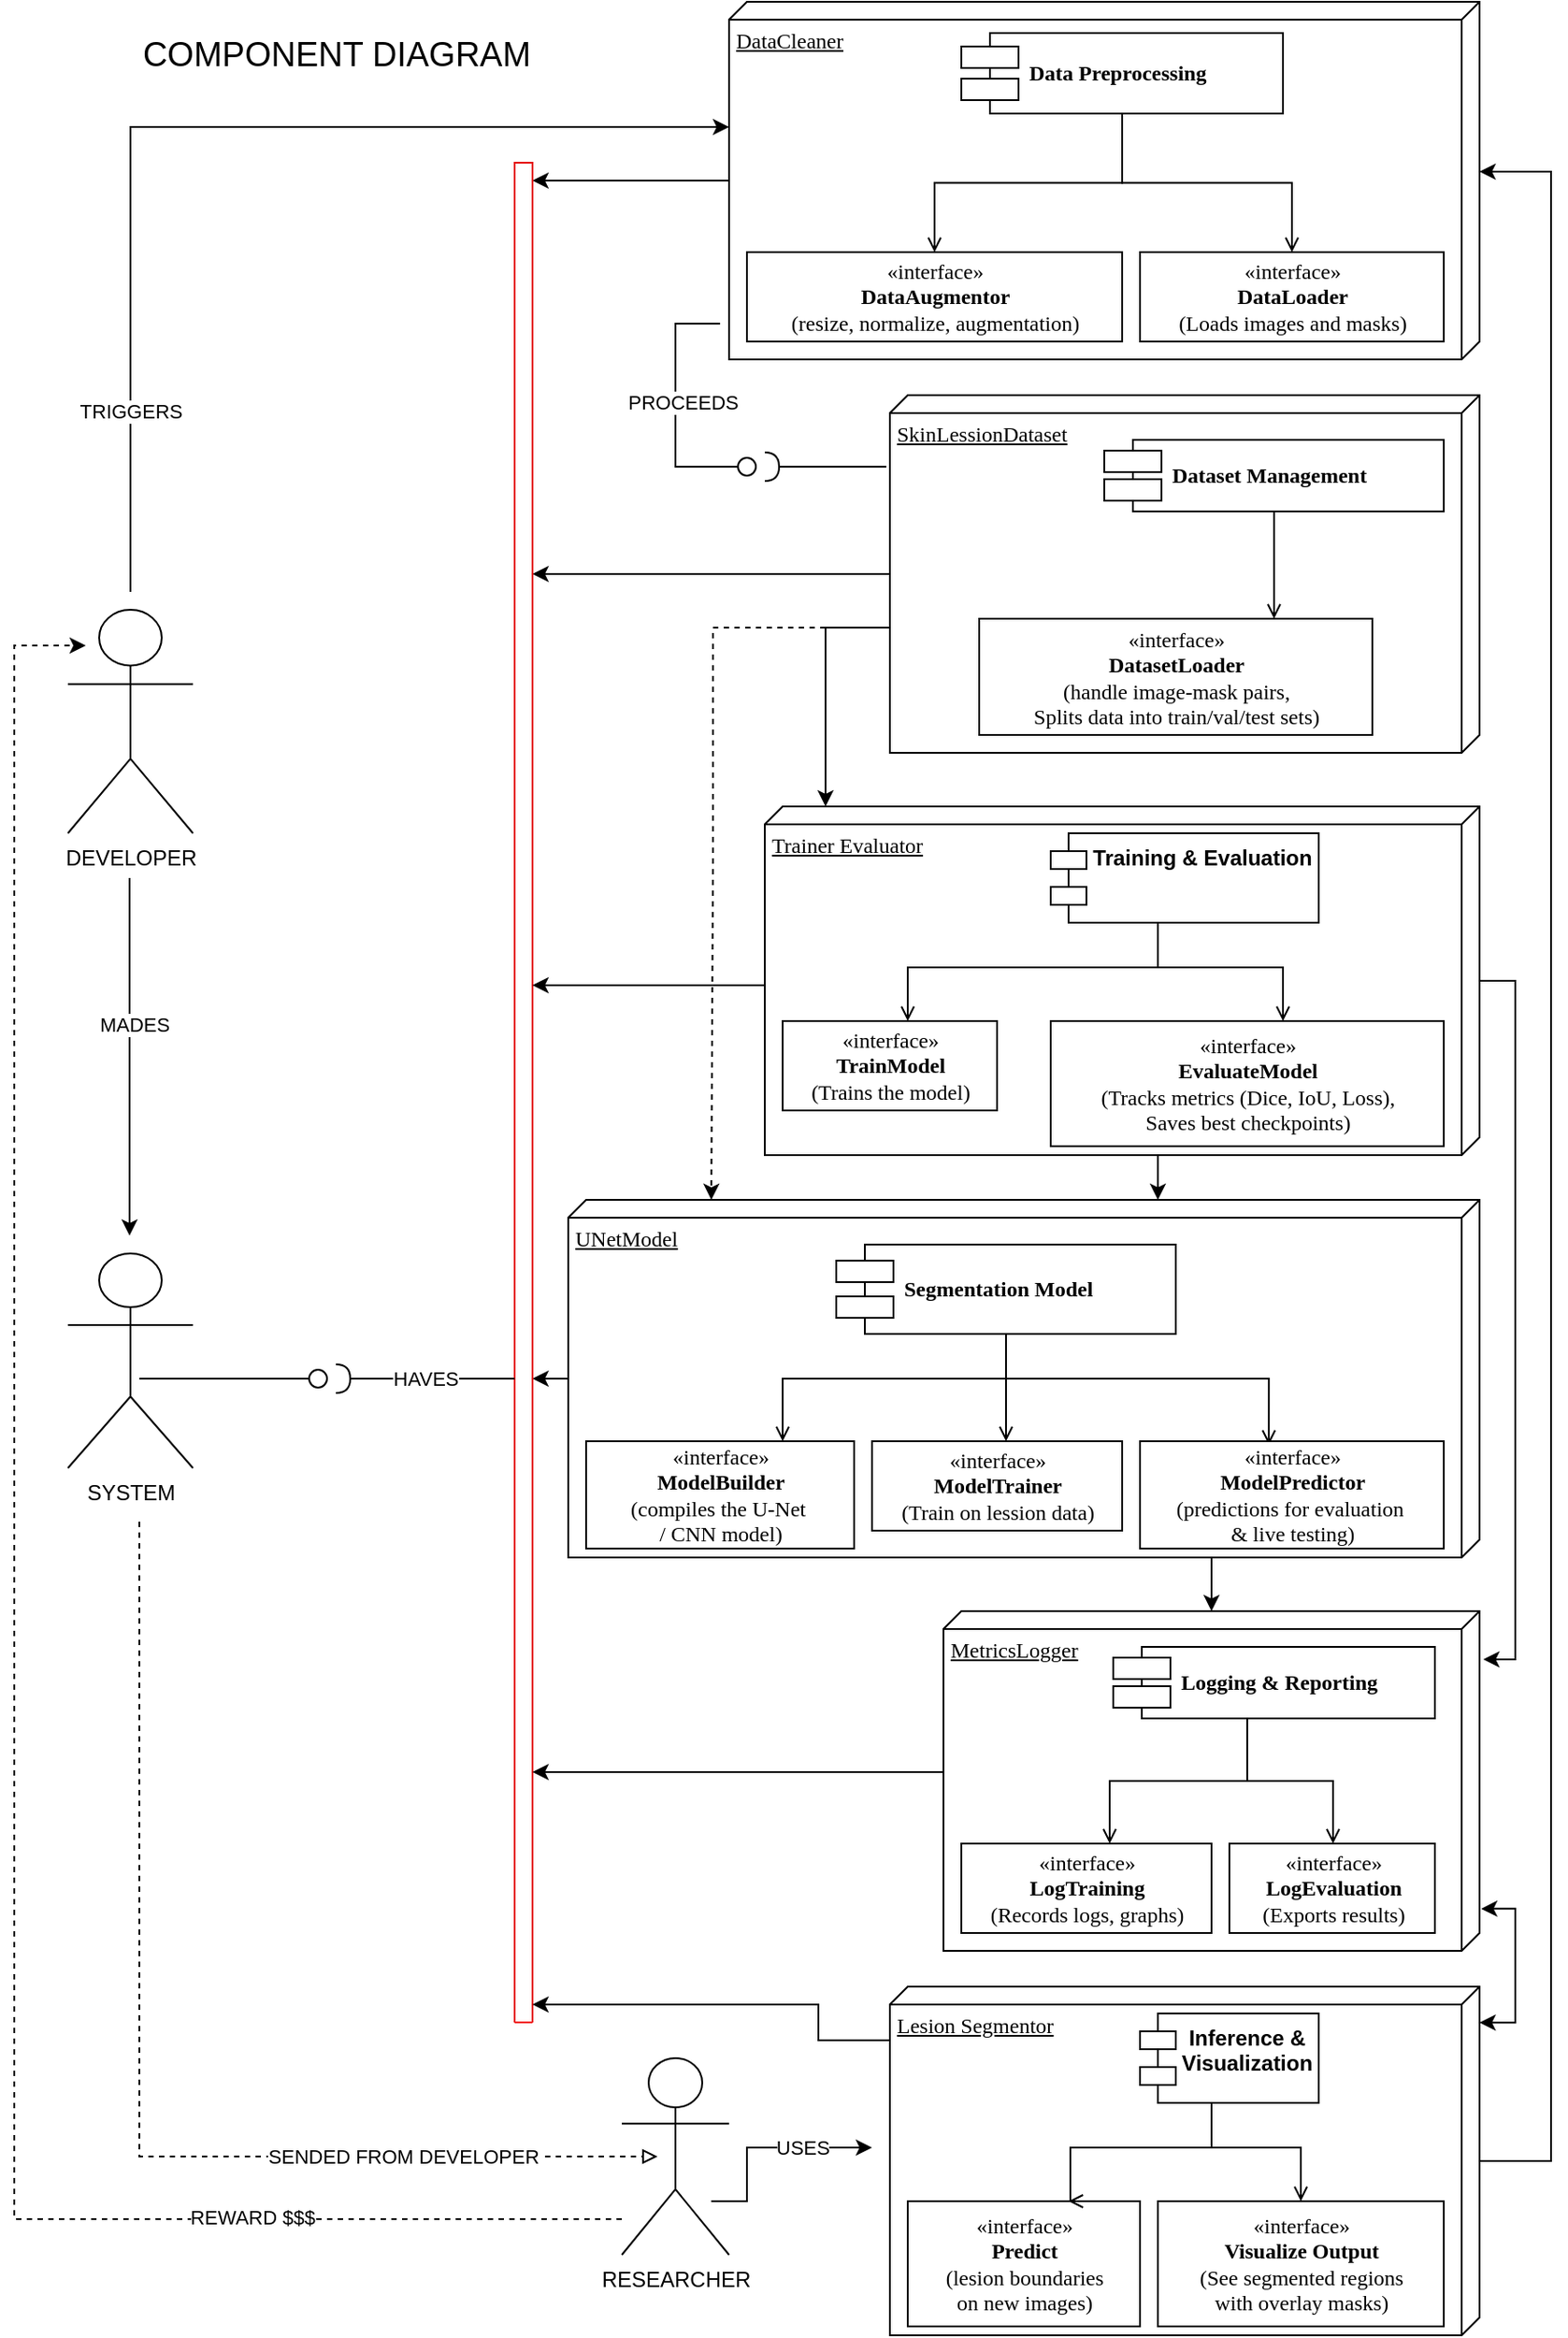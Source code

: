 <mxfile version="27.0.9">
  <diagram name="Page-1" id="5f0bae14-7c28-e335-631c-24af17079c00">
    <mxGraphModel dx="3944" dy="1278" grid="1" gridSize="10" guides="1" tooltips="1" connect="1" arrows="1" fold="1" page="1" pageScale="1" pageWidth="1100" pageHeight="850" background="none" math="0" shadow="0">
      <root>
        <mxCell id="0" />
        <mxCell id="1" parent="0" />
        <mxCell id="RrS9UAQe1hWwMfHWjZzp-71" value="" style="edgeStyle=orthogonalEdgeStyle;rounded=0;orthogonalLoop=1;jettySize=auto;html=1;endArrow=classic;startFill=0;endFill=1;" edge="1" parent="1" source="39150e848f15840c-1">
          <mxGeometry relative="1" as="geometry">
            <mxPoint x="200" y="230" as="targetPoint" />
          </mxGeometry>
        </mxCell>
        <mxCell id="39150e848f15840c-1" value="DataCleaner" style="verticalAlign=top;align=left;spacingTop=8;spacingLeft=2;spacingRight=12;shape=cube;size=10;direction=south;fontStyle=4;html=1;rounded=0;shadow=0;comic=0;labelBackgroundColor=none;strokeWidth=1;fontFamily=Verdana;fontSize=12" parent="1" vertex="1">
          <mxGeometry x="310" y="130" width="420" height="200" as="geometry" />
        </mxCell>
        <mxCell id="RrS9UAQe1hWwMfHWjZzp-69" value="" style="edgeStyle=orthogonalEdgeStyle;rounded=0;orthogonalLoop=1;jettySize=auto;html=1;endArrow=classic;startFill=0;endFill=1;" edge="1" parent="1" source="39150e848f15840c-2">
          <mxGeometry relative="1" as="geometry">
            <mxPoint x="200" y="450" as="targetPoint" />
          </mxGeometry>
        </mxCell>
        <mxCell id="RrS9UAQe1hWwMfHWjZzp-92" value="" style="edgeStyle=orthogonalEdgeStyle;rounded=0;orthogonalLoop=1;jettySize=auto;html=1;entryX=0;entryY=0.915;entryDx=0;entryDy=0;entryPerimeter=0;" edge="1" parent="1" source="39150e848f15840c-2" target="RrS9UAQe1hWwMfHWjZzp-19">
          <mxGeometry relative="1" as="geometry">
            <mxPoint x="390" y="550" as="targetPoint" />
            <Array as="points">
              <mxPoint x="364" y="480" />
            </Array>
          </mxGeometry>
        </mxCell>
        <mxCell id="RrS9UAQe1hWwMfHWjZzp-122" value="" style="edgeStyle=orthogonalEdgeStyle;rounded=0;orthogonalLoop=1;jettySize=auto;html=1;entryX=0;entryY=0.843;entryDx=0;entryDy=0;entryPerimeter=0;dashed=1;" edge="1" parent="1" source="39150e848f15840c-2" target="39150e848f15840c-3">
          <mxGeometry relative="1" as="geometry">
            <mxPoint x="320" y="770" as="targetPoint" />
            <Array as="points">
              <mxPoint x="301" y="480" />
              <mxPoint x="301" y="610" />
            </Array>
          </mxGeometry>
        </mxCell>
        <mxCell id="39150e848f15840c-2" value="SkinLessionDataset" style="verticalAlign=top;align=left;spacingTop=8;spacingLeft=2;spacingRight=12;shape=cube;size=10;direction=south;fontStyle=4;html=1;rounded=0;shadow=0;comic=0;labelBackgroundColor=none;strokeWidth=1;fontFamily=Verdana;fontSize=12" parent="1" vertex="1">
          <mxGeometry x="400" y="350" width="330" height="200" as="geometry" />
        </mxCell>
        <mxCell id="RrS9UAQe1hWwMfHWjZzp-62" value="" style="edgeStyle=orthogonalEdgeStyle;rounded=0;orthogonalLoop=1;jettySize=auto;html=1;endArrow=classic;startFill=0;endFill=1;" edge="1" parent="1" source="39150e848f15840c-3">
          <mxGeometry relative="1" as="geometry">
            <mxPoint x="200" y="900" as="targetPoint" />
          </mxGeometry>
        </mxCell>
        <mxCell id="RrS9UAQe1hWwMfHWjZzp-96" value="" style="edgeStyle=orthogonalEdgeStyle;rounded=0;orthogonalLoop=1;jettySize=auto;html=1;" edge="1" parent="1" source="39150e848f15840c-3" target="RrS9UAQe1hWwMfHWjZzp-20">
          <mxGeometry relative="1" as="geometry">
            <Array as="points">
              <mxPoint x="580" y="1010" />
              <mxPoint x="580" y="1010" />
            </Array>
          </mxGeometry>
        </mxCell>
        <mxCell id="39150e848f15840c-3" value="UNetModel" style="verticalAlign=top;align=left;spacingTop=8;spacingLeft=2;spacingRight=12;shape=cube;size=10;direction=south;fontStyle=4;html=1;rounded=0;shadow=0;comic=0;labelBackgroundColor=none;strokeWidth=1;fontFamily=Verdana;fontSize=12" parent="1" vertex="1">
          <mxGeometry x="220" y="800" width="510" height="200" as="geometry" />
        </mxCell>
        <mxCell id="39150e848f15840c-4" value="«interface»&lt;br&gt;&lt;b&gt;DataLoader&lt;/b&gt;&lt;div&gt;(Loads images and masks)&lt;/div&gt;" style="html=1;rounded=0;shadow=0;comic=0;labelBackgroundColor=none;strokeWidth=1;fontFamily=Verdana;fontSize=12;align=center;" parent="1" vertex="1">
          <mxGeometry x="540" y="270" width="170" height="50" as="geometry" />
        </mxCell>
        <mxCell id="RrS9UAQe1hWwMfHWjZzp-108" value="" style="edgeStyle=orthogonalEdgeStyle;rounded=0;orthogonalLoop=1;jettySize=auto;html=1;endArrow=open;endFill=0;" edge="1" parent="1" source="39150e848f15840c-5" target="39150e848f15840c-4">
          <mxGeometry relative="1" as="geometry">
            <mxPoint x="425" y="270" as="targetPoint" />
            <Array as="points" />
          </mxGeometry>
        </mxCell>
        <mxCell id="RrS9UAQe1hWwMfHWjZzp-109" value="" style="edgeStyle=orthogonalEdgeStyle;rounded=0;orthogonalLoop=1;jettySize=auto;html=1;endArrow=open;endFill=0;" edge="1" parent="1" source="39150e848f15840c-5" target="RrS9UAQe1hWwMfHWjZzp-8">
          <mxGeometry relative="1" as="geometry" />
        </mxCell>
        <mxCell id="39150e848f15840c-5" value="&lt;b&gt;Data Preprocessing&lt;/b&gt;" style="shape=component;align=left;spacingLeft=36;rounded=0;shadow=0;comic=0;labelBackgroundColor=none;strokeWidth=1;fontFamily=Verdana;fontSize=12;html=1;" parent="1" vertex="1">
          <mxGeometry x="440" y="147.5" width="180" height="45" as="geometry" />
        </mxCell>
        <mxCell id="RrS9UAQe1hWwMfHWjZzp-107" value="" style="edgeStyle=orthogonalEdgeStyle;rounded=0;orthogonalLoop=1;jettySize=auto;html=1;endArrow=open;endFill=0;" edge="1" parent="1" source="39150e848f15840c-7" target="39150e848f15840c-8">
          <mxGeometry relative="1" as="geometry">
            <Array as="points">
              <mxPoint x="615" y="460" />
              <mxPoint x="615" y="460" />
            </Array>
          </mxGeometry>
        </mxCell>
        <mxCell id="39150e848f15840c-7" value="&lt;b&gt;Dataset Management&lt;/b&gt;" style="shape=component;align=left;spacingLeft=36;rounded=0;shadow=0;comic=0;labelBackgroundColor=none;strokeWidth=1;fontFamily=Verdana;fontSize=12;html=1;" parent="1" vertex="1">
          <mxGeometry x="520" y="375" width="190" height="40" as="geometry" />
        </mxCell>
        <mxCell id="39150e848f15840c-8" value="«interface»&lt;br&gt;&lt;b&gt;DatasetLoader&lt;/b&gt;&lt;div&gt;(&lt;span style=&quot;background-color: transparent; color: light-dark(rgb(0, 0, 0), rgb(255, 255, 255));&quot;&gt;handle image-mask pairs,&lt;/span&gt;&lt;/div&gt;&lt;div&gt;&lt;span style=&quot;background-color: transparent; color: light-dark(rgb(0, 0, 0), rgb(255, 255, 255));&quot;&gt;Splits data into train/val/test sets&lt;/span&gt;&lt;span style=&quot;background-color: transparent; color: light-dark(rgb(0, 0, 0), rgb(255, 255, 255));&quot;&gt;)&lt;/span&gt;&lt;/div&gt;" style="html=1;rounded=0;shadow=0;comic=0;labelBackgroundColor=none;strokeWidth=1;fontFamily=Verdana;fontSize=12;align=center;" parent="1" vertex="1">
          <mxGeometry x="450" y="475" width="220" height="65" as="geometry" />
        </mxCell>
        <mxCell id="RrS9UAQe1hWwMfHWjZzp-98" value="" style="edgeStyle=orthogonalEdgeStyle;rounded=0;orthogonalLoop=1;jettySize=auto;html=1;endArrow=open;endFill=0;" edge="1" parent="1" source="39150e848f15840c-10" target="RrS9UAQe1hWwMfHWjZzp-41">
          <mxGeometry relative="1" as="geometry">
            <Array as="points">
              <mxPoint x="465" y="900" />
              <mxPoint x="340" y="900" />
            </Array>
          </mxGeometry>
        </mxCell>
        <mxCell id="RrS9UAQe1hWwMfHWjZzp-99" value="" style="edgeStyle=orthogonalEdgeStyle;rounded=0;orthogonalLoop=1;jettySize=auto;html=1;entryX=0.424;entryY=0.033;entryDx=0;entryDy=0;entryPerimeter=0;endArrow=open;endFill=0;" edge="1" parent="1" source="39150e848f15840c-10" target="RrS9UAQe1hWwMfHWjZzp-46">
          <mxGeometry relative="1" as="geometry">
            <mxPoint x="610" y="930" as="targetPoint" />
            <Array as="points">
              <mxPoint x="465" y="900" />
              <mxPoint x="612" y="900" />
            </Array>
          </mxGeometry>
        </mxCell>
        <mxCell id="RrS9UAQe1hWwMfHWjZzp-100" value="" style="edgeStyle=orthogonalEdgeStyle;rounded=0;orthogonalLoop=1;jettySize=auto;html=1;endArrow=open;endFill=0;" edge="1" parent="1" source="39150e848f15840c-10" target="RrS9UAQe1hWwMfHWjZzp-4">
          <mxGeometry relative="1" as="geometry">
            <Array as="points">
              <mxPoint x="465" y="920" />
              <mxPoint x="465" y="920" />
            </Array>
          </mxGeometry>
        </mxCell>
        <mxCell id="39150e848f15840c-10" value="&lt;b&gt;Segmentation Model&lt;/b&gt;" style="shape=component;align=left;spacingLeft=36;rounded=0;shadow=0;comic=0;labelBackgroundColor=none;strokeWidth=1;fontFamily=Verdana;fontSize=12;html=1;" parent="1" vertex="1">
          <mxGeometry x="370" y="825" width="190" height="50" as="geometry" />
        </mxCell>
        <mxCell id="RrS9UAQe1hWwMfHWjZzp-65" value="" style="edgeStyle=orthogonalEdgeStyle;rounded=0;orthogonalLoop=1;jettySize=auto;html=1;endArrow=none;startFill=0;strokeColor=light-dark(#e51010, #ededed);" edge="1" parent="1">
          <mxGeometry relative="1" as="geometry">
            <mxPoint x="200" y="1260" as="sourcePoint" />
            <mxPoint x="190" y="1260" as="targetPoint" />
            <Array as="points">
              <mxPoint x="200" y="1260" />
              <mxPoint x="200" y="220" />
              <mxPoint x="190" y="220" />
              <mxPoint x="190" y="1260" />
            </Array>
          </mxGeometry>
        </mxCell>
        <mxCell id="RrS9UAQe1hWwMfHWjZzp-120" value="" style="edgeStyle=orthogonalEdgeStyle;rounded=0;orthogonalLoop=1;jettySize=auto;html=1;entryX=0;entryY=0;entryDx=95;entryDy=0;entryPerimeter=0;" edge="1" parent="1" source="RrS9UAQe1hWwMfHWjZzp-3" target="39150e848f15840c-1">
          <mxGeometry relative="1" as="geometry">
            <mxPoint x="820" y="200" as="targetPoint" />
            <Array as="points">
              <mxPoint x="770" y="1337" />
              <mxPoint x="770" y="225" />
            </Array>
          </mxGeometry>
        </mxCell>
        <mxCell id="RrS9UAQe1hWwMfHWjZzp-3" value="Lesion Segmentor" style="verticalAlign=top;align=left;spacingTop=8;spacingLeft=2;spacingRight=12;shape=cube;size=10;direction=south;fontStyle=4;html=1;rounded=0;shadow=0;comic=0;labelBackgroundColor=none;strokeWidth=1;fontFamily=Verdana;fontSize=12" vertex="1" parent="1">
          <mxGeometry x="400" y="1240" width="330" height="195" as="geometry" />
        </mxCell>
        <mxCell id="RrS9UAQe1hWwMfHWjZzp-4" value="«interface»&lt;br&gt;&lt;b&gt;ModelTrainer&lt;/b&gt;&lt;div&gt;(Train on lession data)&lt;/div&gt;" style="html=1;rounded=0;shadow=0;comic=0;labelBackgroundColor=none;strokeWidth=1;fontFamily=Verdana;fontSize=12;align=center;" vertex="1" parent="1">
          <mxGeometry x="390" y="935" width="140" height="50" as="geometry" />
        </mxCell>
        <mxCell id="RrS9UAQe1hWwMfHWjZzp-8" value="«interface»&lt;br&gt;&lt;b&gt;DataAugmentor&lt;/b&gt;&lt;div&gt;(resize, normalize, augmentation)&lt;/div&gt;" style="html=1;rounded=0;shadow=0;comic=0;labelBackgroundColor=none;strokeWidth=1;fontFamily=Verdana;fontSize=12;align=center;" vertex="1" parent="1">
          <mxGeometry x="320" y="270" width="210" height="50" as="geometry" />
        </mxCell>
        <mxCell id="RrS9UAQe1hWwMfHWjZzp-67" value="" style="edgeStyle=orthogonalEdgeStyle;rounded=0;orthogonalLoop=1;jettySize=auto;html=1;endArrow=classic;startFill=0;endFill=1;" edge="1" parent="1" source="RrS9UAQe1hWwMfHWjZzp-19">
          <mxGeometry relative="1" as="geometry">
            <mxPoint x="200" y="680" as="targetPoint" />
            <Array as="points">
              <mxPoint x="220" y="680" />
              <mxPoint x="220" y="680" />
            </Array>
          </mxGeometry>
        </mxCell>
        <mxCell id="RrS9UAQe1hWwMfHWjZzp-95" value="" style="edgeStyle=orthogonalEdgeStyle;rounded=0;orthogonalLoop=1;jettySize=auto;html=1;" edge="1" parent="1" source="RrS9UAQe1hWwMfHWjZzp-19">
          <mxGeometry relative="1" as="geometry">
            <mxPoint x="550" y="800" as="targetPoint" />
            <Array as="points">
              <mxPoint x="550" y="780" />
              <mxPoint x="550" y="780" />
            </Array>
          </mxGeometry>
        </mxCell>
        <mxCell id="RrS9UAQe1hWwMfHWjZzp-118" value="" style="edgeStyle=orthogonalEdgeStyle;rounded=0;orthogonalLoop=1;jettySize=auto;html=1;entryX=0.142;entryY=-0.007;entryDx=0;entryDy=0;entryPerimeter=0;" edge="1" parent="1" source="RrS9UAQe1hWwMfHWjZzp-19" target="RrS9UAQe1hWwMfHWjZzp-20">
          <mxGeometry relative="1" as="geometry">
            <mxPoint x="950" y="677.5" as="targetPoint" />
            <Array as="points">
              <mxPoint x="750" y="678" />
              <mxPoint x="750" y="1057" />
            </Array>
          </mxGeometry>
        </mxCell>
        <mxCell id="RrS9UAQe1hWwMfHWjZzp-19" value="Trainer Evaluator " style="verticalAlign=top;align=left;spacingTop=8;spacingLeft=2;spacingRight=12;shape=cube;size=10;direction=south;fontStyle=4;html=1;rounded=0;shadow=0;comic=0;labelBackgroundColor=none;strokeWidth=1;fontFamily=Verdana;fontSize=12" vertex="1" parent="1">
          <mxGeometry x="330" y="580" width="400" height="195" as="geometry" />
        </mxCell>
        <mxCell id="RrS9UAQe1hWwMfHWjZzp-64" value="" style="edgeStyle=orthogonalEdgeStyle;rounded=0;orthogonalLoop=1;jettySize=auto;html=1;endArrow=classic;startFill=0;endFill=1;" edge="1" parent="1" source="RrS9UAQe1hWwMfHWjZzp-20">
          <mxGeometry relative="1" as="geometry">
            <mxPoint x="200" y="1120" as="targetPoint" />
            <Array as="points">
              <mxPoint x="430" y="1120" />
              <mxPoint x="430" y="1120" />
            </Array>
          </mxGeometry>
        </mxCell>
        <mxCell id="RrS9UAQe1hWwMfHWjZzp-97" value="" style="edgeStyle=orthogonalEdgeStyle;rounded=0;orthogonalLoop=1;jettySize=auto;html=1;startArrow=classic;startFill=1;exitX=0.876;exitY=-0.003;exitDx=0;exitDy=0;exitPerimeter=0;entryX=0.103;entryY=0;entryDx=0;entryDy=0;entryPerimeter=0;" edge="1" parent="1" source="RrS9UAQe1hWwMfHWjZzp-20" target="RrS9UAQe1hWwMfHWjZzp-3">
          <mxGeometry relative="1" as="geometry">
            <mxPoint x="750" y="1250" as="targetPoint" />
            <Array as="points">
              <mxPoint x="750" y="1196" />
              <mxPoint x="750" y="1260" />
            </Array>
          </mxGeometry>
        </mxCell>
        <mxCell id="RrS9UAQe1hWwMfHWjZzp-20" value="MetricsLogger" style="verticalAlign=top;align=left;spacingTop=8;spacingLeft=2;spacingRight=12;shape=cube;size=10;direction=south;fontStyle=4;html=1;rounded=0;shadow=0;comic=0;labelBackgroundColor=none;strokeWidth=1;fontFamily=Verdana;fontSize=12" vertex="1" parent="1">
          <mxGeometry x="430" y="1030" width="300" height="190" as="geometry" />
        </mxCell>
        <mxCell id="RrS9UAQe1hWwMfHWjZzp-22" value="«interface»&lt;br&gt;&lt;b&gt;LogTraining&lt;/b&gt;&lt;div&gt;(Records logs, graphs)&lt;/div&gt;" style="html=1;rounded=0;shadow=0;comic=0;labelBackgroundColor=none;strokeWidth=1;fontFamily=Verdana;fontSize=12;align=center;" vertex="1" parent="1">
          <mxGeometry x="440" y="1160" width="140" height="50" as="geometry" />
        </mxCell>
        <mxCell id="RrS9UAQe1hWwMfHWjZzp-101" value="" style="edgeStyle=orthogonalEdgeStyle;rounded=0;orthogonalLoop=1;jettySize=auto;html=1;endArrow=open;endFill=0;" edge="1" parent="1" source="RrS9UAQe1hWwMfHWjZzp-23">
          <mxGeometry relative="1" as="geometry">
            <mxPoint x="523" y="1160" as="targetPoint" />
            <Array as="points">
              <mxPoint x="600" y="1125" />
              <mxPoint x="523" y="1125" />
            </Array>
          </mxGeometry>
        </mxCell>
        <mxCell id="RrS9UAQe1hWwMfHWjZzp-102" value="" style="edgeStyle=orthogonalEdgeStyle;rounded=0;orthogonalLoop=1;jettySize=auto;html=1;endArrow=open;endFill=0;" edge="1" parent="1" source="RrS9UAQe1hWwMfHWjZzp-23" target="RrS9UAQe1hWwMfHWjZzp-26">
          <mxGeometry relative="1" as="geometry">
            <Array as="points">
              <mxPoint x="600" y="1125" />
              <mxPoint x="648" y="1125" />
            </Array>
          </mxGeometry>
        </mxCell>
        <mxCell id="RrS9UAQe1hWwMfHWjZzp-23" value="&lt;b&gt;Logging &amp;amp; Reporting&lt;/b&gt;" style="shape=component;align=left;spacingLeft=36;rounded=0;shadow=0;comic=0;labelBackgroundColor=none;strokeWidth=1;fontFamily=Verdana;fontSize=12;html=1;" vertex="1" parent="1">
          <mxGeometry x="525" y="1050" width="180" height="40" as="geometry" />
        </mxCell>
        <mxCell id="RrS9UAQe1hWwMfHWjZzp-26" value="«interface»&lt;br&gt;&lt;b&gt;LogEvaluation&lt;/b&gt;&lt;div&gt;(Exports results)&lt;/div&gt;" style="html=1;rounded=0;shadow=0;comic=0;labelBackgroundColor=none;strokeWidth=1;fontFamily=Verdana;fontSize=12;align=center;" vertex="1" parent="1">
          <mxGeometry x="590" y="1160" width="115" height="50" as="geometry" />
        </mxCell>
        <mxCell id="RrS9UAQe1hWwMfHWjZzp-41" value="«interface»&lt;br&gt;&lt;b&gt;ModelBuilder&lt;/b&gt;&lt;div&gt;(compiles the U-Net&amp;nbsp;&lt;/div&gt;&lt;div&gt;/ CNN model)&lt;/div&gt;" style="html=1;rounded=0;shadow=0;comic=0;labelBackgroundColor=none;strokeWidth=1;fontFamily=Verdana;fontSize=12;align=center;" vertex="1" parent="1">
          <mxGeometry x="230" y="935" width="150" height="60" as="geometry" />
        </mxCell>
        <mxCell id="RrS9UAQe1hWwMfHWjZzp-42" value="«interface»&lt;br&gt;&lt;b&gt;Predict&lt;/b&gt;&lt;div&gt;(lesion boundaries&lt;/div&gt;&lt;div&gt;on new images)&lt;/div&gt;" style="html=1;rounded=0;shadow=0;comic=0;labelBackgroundColor=none;strokeWidth=1;fontFamily=Verdana;fontSize=12;align=center;" vertex="1" parent="1">
          <mxGeometry x="410" y="1360" width="130" height="70" as="geometry" />
        </mxCell>
        <mxCell id="RrS9UAQe1hWwMfHWjZzp-43" value="«interface»&lt;br&gt;&lt;b&gt;EvaluateModel&lt;/b&gt;&lt;div&gt;(Tracks metrics (Dice, IoU, Loss),&lt;/div&gt;&lt;div&gt;Saves best checkpoints)&lt;/div&gt;" style="html=1;rounded=0;shadow=0;comic=0;labelBackgroundColor=none;strokeWidth=1;fontFamily=Verdana;fontSize=12;align=center;" vertex="1" parent="1">
          <mxGeometry x="490" y="700" width="220" height="70" as="geometry" />
        </mxCell>
        <mxCell id="RrS9UAQe1hWwMfHWjZzp-44" value="«interface»&lt;br&gt;&lt;b&gt;TrainModel&lt;/b&gt;&lt;div&gt;(Trains the model&lt;span style=&quot;background-color: transparent; color: light-dark(rgb(0, 0, 0), rgb(255, 255, 255));&quot;&gt;)&lt;/span&gt;&lt;/div&gt;" style="html=1;rounded=0;shadow=0;comic=0;labelBackgroundColor=none;strokeWidth=1;fontFamily=Verdana;fontSize=12;align=center;" vertex="1" parent="1">
          <mxGeometry x="340" y="700" width="120" height="50" as="geometry" />
        </mxCell>
        <mxCell id="RrS9UAQe1hWwMfHWjZzp-45" value="«interface»&lt;br&gt;&lt;b&gt;Visualize Output&lt;/b&gt;&lt;div&gt;(See segmented regions&lt;/div&gt;&lt;div&gt;with overlay masks)&lt;/div&gt;" style="html=1;rounded=0;shadow=0;comic=0;labelBackgroundColor=none;strokeWidth=1;fontFamily=Verdana;fontSize=12;align=center;" vertex="1" parent="1">
          <mxGeometry x="550" y="1360" width="160" height="70" as="geometry" />
        </mxCell>
        <mxCell id="RrS9UAQe1hWwMfHWjZzp-46" value="«interface»&lt;br&gt;&lt;b&gt;ModelPredictor&lt;/b&gt;&lt;div&gt;(predictions for evaluation&amp;nbsp;&lt;/div&gt;&lt;div&gt;&amp;amp; live testing)&lt;/div&gt;" style="html=1;rounded=0;shadow=0;comic=0;labelBackgroundColor=none;strokeWidth=1;fontFamily=Verdana;fontSize=12;align=center;" vertex="1" parent="1">
          <mxGeometry x="540" y="935" width="170" height="60" as="geometry" />
        </mxCell>
        <mxCell id="RrS9UAQe1hWwMfHWjZzp-105" value="" style="edgeStyle=orthogonalEdgeStyle;rounded=0;orthogonalLoop=1;jettySize=auto;html=1;endArrow=open;endFill=0;" edge="1" parent="1" source="RrS9UAQe1hWwMfHWjZzp-47" target="RrS9UAQe1hWwMfHWjZzp-43">
          <mxGeometry relative="1" as="geometry">
            <Array as="points">
              <mxPoint x="550" y="670" />
              <mxPoint x="620" y="670" />
            </Array>
          </mxGeometry>
        </mxCell>
        <mxCell id="RrS9UAQe1hWwMfHWjZzp-106" value="" style="edgeStyle=orthogonalEdgeStyle;rounded=0;orthogonalLoop=1;jettySize=auto;html=1;endArrow=open;endFill=0;" edge="1" parent="1" source="RrS9UAQe1hWwMfHWjZzp-47" target="RrS9UAQe1hWwMfHWjZzp-44">
          <mxGeometry relative="1" as="geometry">
            <Array as="points">
              <mxPoint x="550" y="670" />
              <mxPoint x="410" y="670" />
            </Array>
          </mxGeometry>
        </mxCell>
        <mxCell id="RrS9UAQe1hWwMfHWjZzp-47" value="&lt;b&gt;Training &amp;amp; Evaluation&lt;/b&gt;" style="shape=module;align=left;spacingLeft=20;align=center;verticalAlign=top;whiteSpace=wrap;html=1;" vertex="1" parent="1">
          <mxGeometry x="490" y="595" width="150" height="50" as="geometry" />
        </mxCell>
        <mxCell id="RrS9UAQe1hWwMfHWjZzp-103" value="" style="edgeStyle=orthogonalEdgeStyle;rounded=0;orthogonalLoop=1;jettySize=auto;html=1;endArrow=open;endFill=0;" edge="1" parent="1" source="RrS9UAQe1hWwMfHWjZzp-48">
          <mxGeometry relative="1" as="geometry">
            <mxPoint x="500" y="1360" as="targetPoint" />
            <Array as="points">
              <mxPoint x="580" y="1330" />
              <mxPoint x="501" y="1330" />
            </Array>
          </mxGeometry>
        </mxCell>
        <mxCell id="RrS9UAQe1hWwMfHWjZzp-104" value="" style="edgeStyle=orthogonalEdgeStyle;rounded=0;orthogonalLoop=1;jettySize=auto;html=1;endArrow=open;endFill=0;" edge="1" parent="1" source="RrS9UAQe1hWwMfHWjZzp-48" target="RrS9UAQe1hWwMfHWjZzp-45">
          <mxGeometry relative="1" as="geometry">
            <Array as="points">
              <mxPoint x="580" y="1330" />
              <mxPoint x="630" y="1330" />
            </Array>
          </mxGeometry>
        </mxCell>
        <mxCell id="RrS9UAQe1hWwMfHWjZzp-48" value="&lt;b&gt;Inference &amp;amp; Visualization&lt;/b&gt;" style="shape=module;align=left;spacingLeft=20;align=center;verticalAlign=top;whiteSpace=wrap;html=1;" vertex="1" parent="1">
          <mxGeometry x="540" y="1255" width="100" height="50" as="geometry" />
        </mxCell>
        <mxCell id="RrS9UAQe1hWwMfHWjZzp-55" value="" style="edgeStyle=orthogonalEdgeStyle;rounded=0;orthogonalLoop=1;jettySize=auto;html=1;" edge="1" parent="1">
          <mxGeometry relative="1" as="geometry">
            <mxPoint x="300" y="1360" as="sourcePoint" />
            <mxPoint x="390" y="1330" as="targetPoint" />
            <Array as="points">
              <mxPoint x="320" y="1360" />
              <mxPoint x="320" y="1330" />
            </Array>
          </mxGeometry>
        </mxCell>
        <mxCell id="RrS9UAQe1hWwMfHWjZzp-60" value="USES" style="edgeLabel;html=1;align=center;verticalAlign=middle;resizable=0;points=[];" vertex="1" connectable="0" parent="RrS9UAQe1hWwMfHWjZzp-55">
          <mxGeometry x="0.354" y="-3" relative="1" as="geometry">
            <mxPoint y="-3" as="offset" />
          </mxGeometry>
        </mxCell>
        <mxCell id="RrS9UAQe1hWwMfHWjZzp-114" value="" style="edgeStyle=orthogonalEdgeStyle;rounded=0;orthogonalLoop=1;jettySize=auto;html=1;dashed=1;" edge="1" parent="1" source="RrS9UAQe1hWwMfHWjZzp-52">
          <mxGeometry relative="1" as="geometry">
            <mxPoint x="-50" y="490" as="targetPoint" />
            <Array as="points">
              <mxPoint x="-90" y="1370" />
              <mxPoint x="-90" y="490" />
            </Array>
          </mxGeometry>
        </mxCell>
        <mxCell id="RrS9UAQe1hWwMfHWjZzp-115" value="REWARD $$$" style="edgeLabel;html=1;align=center;verticalAlign=middle;resizable=0;points=[];" vertex="1" connectable="0" parent="RrS9UAQe1hWwMfHWjZzp-114">
          <mxGeometry x="-0.671" y="-1" relative="1" as="geometry">
            <mxPoint as="offset" />
          </mxGeometry>
        </mxCell>
        <mxCell id="RrS9UAQe1hWwMfHWjZzp-52" value="RESEARCHER" style="shape=umlActor;verticalLabelPosition=bottom;verticalAlign=top;html=1;" vertex="1" parent="1">
          <mxGeometry x="250" y="1280" width="60" height="110" as="geometry" />
        </mxCell>
        <mxCell id="RrS9UAQe1hWwMfHWjZzp-111" value="" style="edgeStyle=orthogonalEdgeStyle;rounded=0;orthogonalLoop=1;jettySize=auto;html=1;endArrow=block;endFill=0;dashed=1;" edge="1" parent="1">
          <mxGeometry relative="1" as="geometry">
            <mxPoint x="-20" y="980" as="sourcePoint" />
            <mxPoint x="270" y="1335" as="targetPoint" />
            <Array as="points">
              <mxPoint x="-20" y="1335" />
              <mxPoint x="258" y="1335" />
            </Array>
          </mxGeometry>
        </mxCell>
        <mxCell id="RrS9UAQe1hWwMfHWjZzp-112" value="SENDED FROM DEVELOPER&amp;nbsp;" style="edgeLabel;html=1;align=center;verticalAlign=middle;resizable=0;points=[];" vertex="1" connectable="0" parent="RrS9UAQe1hWwMfHWjZzp-111">
          <mxGeometry x="0.563" y="-4" relative="1" as="geometry">
            <mxPoint y="-4" as="offset" />
          </mxGeometry>
        </mxCell>
        <mxCell id="RrS9UAQe1hWwMfHWjZzp-53" value="SYSTEM" style="shape=umlActor;verticalLabelPosition=bottom;verticalAlign=top;html=1;" vertex="1" parent="1">
          <mxGeometry x="-60" y="830" width="70" height="120" as="geometry" />
        </mxCell>
        <mxCell id="RrS9UAQe1hWwMfHWjZzp-82" value="" style="edgeStyle=orthogonalEdgeStyle;rounded=0;orthogonalLoop=1;jettySize=auto;html=1;" edge="1" parent="1" target="39150e848f15840c-1">
          <mxGeometry relative="1" as="geometry">
            <mxPoint x="-25" y="460" as="sourcePoint" />
            <mxPoint x="300" y="170" as="targetPoint" />
            <Array as="points">
              <mxPoint x="-25" y="200" />
            </Array>
          </mxGeometry>
        </mxCell>
        <mxCell id="RrS9UAQe1hWwMfHWjZzp-84" value="TRIGGERS" style="edgeLabel;html=1;align=center;verticalAlign=middle;resizable=0;points=[];" vertex="1" connectable="0" parent="RrS9UAQe1hWwMfHWjZzp-82">
          <mxGeometry x="-0.489" y="-1" relative="1" as="geometry">
            <mxPoint x="-1" y="51" as="offset" />
          </mxGeometry>
        </mxCell>
        <mxCell id="RrS9UAQe1hWwMfHWjZzp-54" value="DEVELOPER" style="shape=umlActor;verticalLabelPosition=bottom;verticalAlign=top;html=1;" vertex="1" parent="1">
          <mxGeometry x="-60" y="470" width="70" height="125" as="geometry" />
        </mxCell>
        <mxCell id="RrS9UAQe1hWwMfHWjZzp-72" value="" style="endArrow=none;endFill=1;endSize=12;html=1;rounded=0;startFill=0;strokeColor=light-dark(#f20d0d, #ededed);" edge="1" parent="1">
          <mxGeometry width="160" relative="1" as="geometry">
            <mxPoint x="190" y="1260" as="sourcePoint" />
            <mxPoint x="200" y="1260" as="targetPoint" />
          </mxGeometry>
        </mxCell>
        <mxCell id="RrS9UAQe1hWwMfHWjZzp-73" value="" style="rounded=0;orthogonalLoop=1;jettySize=auto;html=1;endArrow=halfCircle;endFill=0;endSize=6;strokeWidth=1;sketch=0;" edge="1" parent="1">
          <mxGeometry relative="1" as="geometry">
            <mxPoint x="190" y="900" as="sourcePoint" />
            <mxPoint x="90" y="900" as="targetPoint" />
          </mxGeometry>
        </mxCell>
        <mxCell id="RrS9UAQe1hWwMfHWjZzp-74" value="" style="rounded=0;orthogonalLoop=1;jettySize=auto;html=1;endArrow=oval;endFill=0;sketch=0;sourcePerimeterSpacing=0;targetPerimeterSpacing=0;endSize=10;exitX=0.571;exitY=0.583;exitDx=0;exitDy=0;exitPerimeter=0;" edge="1" parent="1" source="RrS9UAQe1hWwMfHWjZzp-53">
          <mxGeometry relative="1" as="geometry">
            <mxPoint x="10" y="900" as="sourcePoint" />
            <mxPoint x="80" y="900" as="targetPoint" />
          </mxGeometry>
        </mxCell>
        <mxCell id="RrS9UAQe1hWwMfHWjZzp-77" value="HAVES" style="edgeLabel;html=1;align=center;verticalAlign=middle;resizable=0;points=[];" vertex="1" connectable="0" parent="RrS9UAQe1hWwMfHWjZzp-74">
          <mxGeometry x="-0.02" relative="1" as="geometry">
            <mxPoint x="111" as="offset" />
          </mxGeometry>
        </mxCell>
        <mxCell id="RrS9UAQe1hWwMfHWjZzp-75" value="" style="ellipse;whiteSpace=wrap;html=1;align=center;aspect=fixed;fillColor=none;strokeColor=none;resizable=0;perimeter=centerPerimeter;rotatable=0;allowArrows=0;points=[];outlineConnect=1;" vertex="1" parent="1">
          <mxGeometry x="160" y="900" width="10" height="10" as="geometry" />
        </mxCell>
        <mxCell id="RrS9UAQe1hWwMfHWjZzp-78" value="" style="endArrow=classic;html=1;rounded=0;" edge="1" parent="1">
          <mxGeometry width="50" height="50" relative="1" as="geometry">
            <mxPoint x="-25.5" y="620" as="sourcePoint" />
            <mxPoint x="-25.5" y="820" as="targetPoint" />
          </mxGeometry>
        </mxCell>
        <mxCell id="RrS9UAQe1hWwMfHWjZzp-80" value="MADES" style="edgeLabel;html=1;align=center;verticalAlign=middle;resizable=0;points=[];" vertex="1" connectable="0" parent="RrS9UAQe1hWwMfHWjZzp-78">
          <mxGeometry x="-0.18" y="2" relative="1" as="geometry">
            <mxPoint as="offset" />
          </mxGeometry>
        </mxCell>
        <mxCell id="RrS9UAQe1hWwMfHWjZzp-87" value="" style="rounded=0;orthogonalLoop=1;jettySize=auto;html=1;endArrow=halfCircle;endFill=0;endSize=6;strokeWidth=1;sketch=0;" edge="1" parent="1">
          <mxGeometry relative="1" as="geometry">
            <mxPoint x="398" y="390" as="sourcePoint" />
            <mxPoint x="330" y="390" as="targetPoint" />
          </mxGeometry>
        </mxCell>
        <mxCell id="RrS9UAQe1hWwMfHWjZzp-88" value="" style="rounded=0;orthogonalLoop=1;jettySize=auto;html=1;endArrow=oval;endFill=0;sketch=0;sourcePerimeterSpacing=0;targetPerimeterSpacing=0;endSize=10;" edge="1" parent="1">
          <mxGeometry relative="1" as="geometry">
            <mxPoint x="305" y="310" as="sourcePoint" />
            <mxPoint x="320" y="390" as="targetPoint" />
            <Array as="points">
              <mxPoint x="280" y="310" />
              <mxPoint x="280" y="390" />
            </Array>
          </mxGeometry>
        </mxCell>
        <mxCell id="RrS9UAQe1hWwMfHWjZzp-90" value="PROCEEDS" style="edgeLabel;html=1;align=center;verticalAlign=middle;resizable=0;points=[];" vertex="1" connectable="0" parent="RrS9UAQe1hWwMfHWjZzp-88">
          <mxGeometry x="-0.058" y="4" relative="1" as="geometry">
            <mxPoint as="offset" />
          </mxGeometry>
        </mxCell>
        <mxCell id="RrS9UAQe1hWwMfHWjZzp-89" value="" style="ellipse;whiteSpace=wrap;html=1;align=center;aspect=fixed;fillColor=none;strokeColor=none;resizable=0;perimeter=centerPerimeter;rotatable=0;allowArrows=0;points=[];outlineConnect=1;" vertex="1" parent="1">
          <mxGeometry x="325" y="560" width="10" height="10" as="geometry" />
        </mxCell>
        <mxCell id="RrS9UAQe1hWwMfHWjZzp-93" value="" style="endArrow=none;endFill=1;endSize=12;html=1;rounded=0;startFill=1;startArrow=classic;" edge="1" parent="1">
          <mxGeometry width="160" relative="1" as="geometry">
            <mxPoint x="200" y="1250" as="sourcePoint" />
            <mxPoint x="400" y="1270" as="targetPoint" />
            <Array as="points">
              <mxPoint x="360" y="1250" />
              <mxPoint x="360" y="1270" />
            </Array>
          </mxGeometry>
        </mxCell>
        <mxCell id="RrS9UAQe1hWwMfHWjZzp-116" value="&lt;font style=&quot;font-size: 19px;&quot;&gt;COMPONENT DIAGRAM&lt;/font&gt;" style="text;html=1;align=center;verticalAlign=middle;resizable=0;points=[];autosize=1;strokeColor=none;fillColor=none;" vertex="1" parent="1">
          <mxGeometry x="-30" y="140" width="240" height="40" as="geometry" />
        </mxCell>
      </root>
    </mxGraphModel>
  </diagram>
</mxfile>
